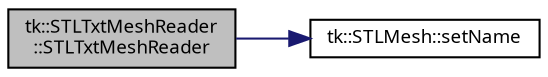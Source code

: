 digraph "tk::STLTxtMeshReader::STLTxtMeshReader"
{
 // INTERACTIVE_SVG=YES
  bgcolor="transparent";
  edge [fontname="sans-serif",fontsize="9",labelfontname="sans-serif",labelfontsize="9"];
  node [fontname="sans-serif",fontsize="9",shape=record];
  rankdir="LR";
  Node1 [label="tk::STLTxtMeshReader\l::STLTxtMeshReader",height=0.2,width=0.4,color="black", fillcolor="grey75", style="filled", fontcolor="black"];
  Node1 -> Node2 [color="midnightblue",fontsize="9",style="solid",fontname="sans-serif"];
  Node2 [label="tk::STLMesh::setName",height=0.2,width=0.4,color="black",URL="$classtk_1_1_s_t_l_mesh.html#ad49acbd7f91173908afb10235f52e01f",tooltip="Set mesh name. "];
}
